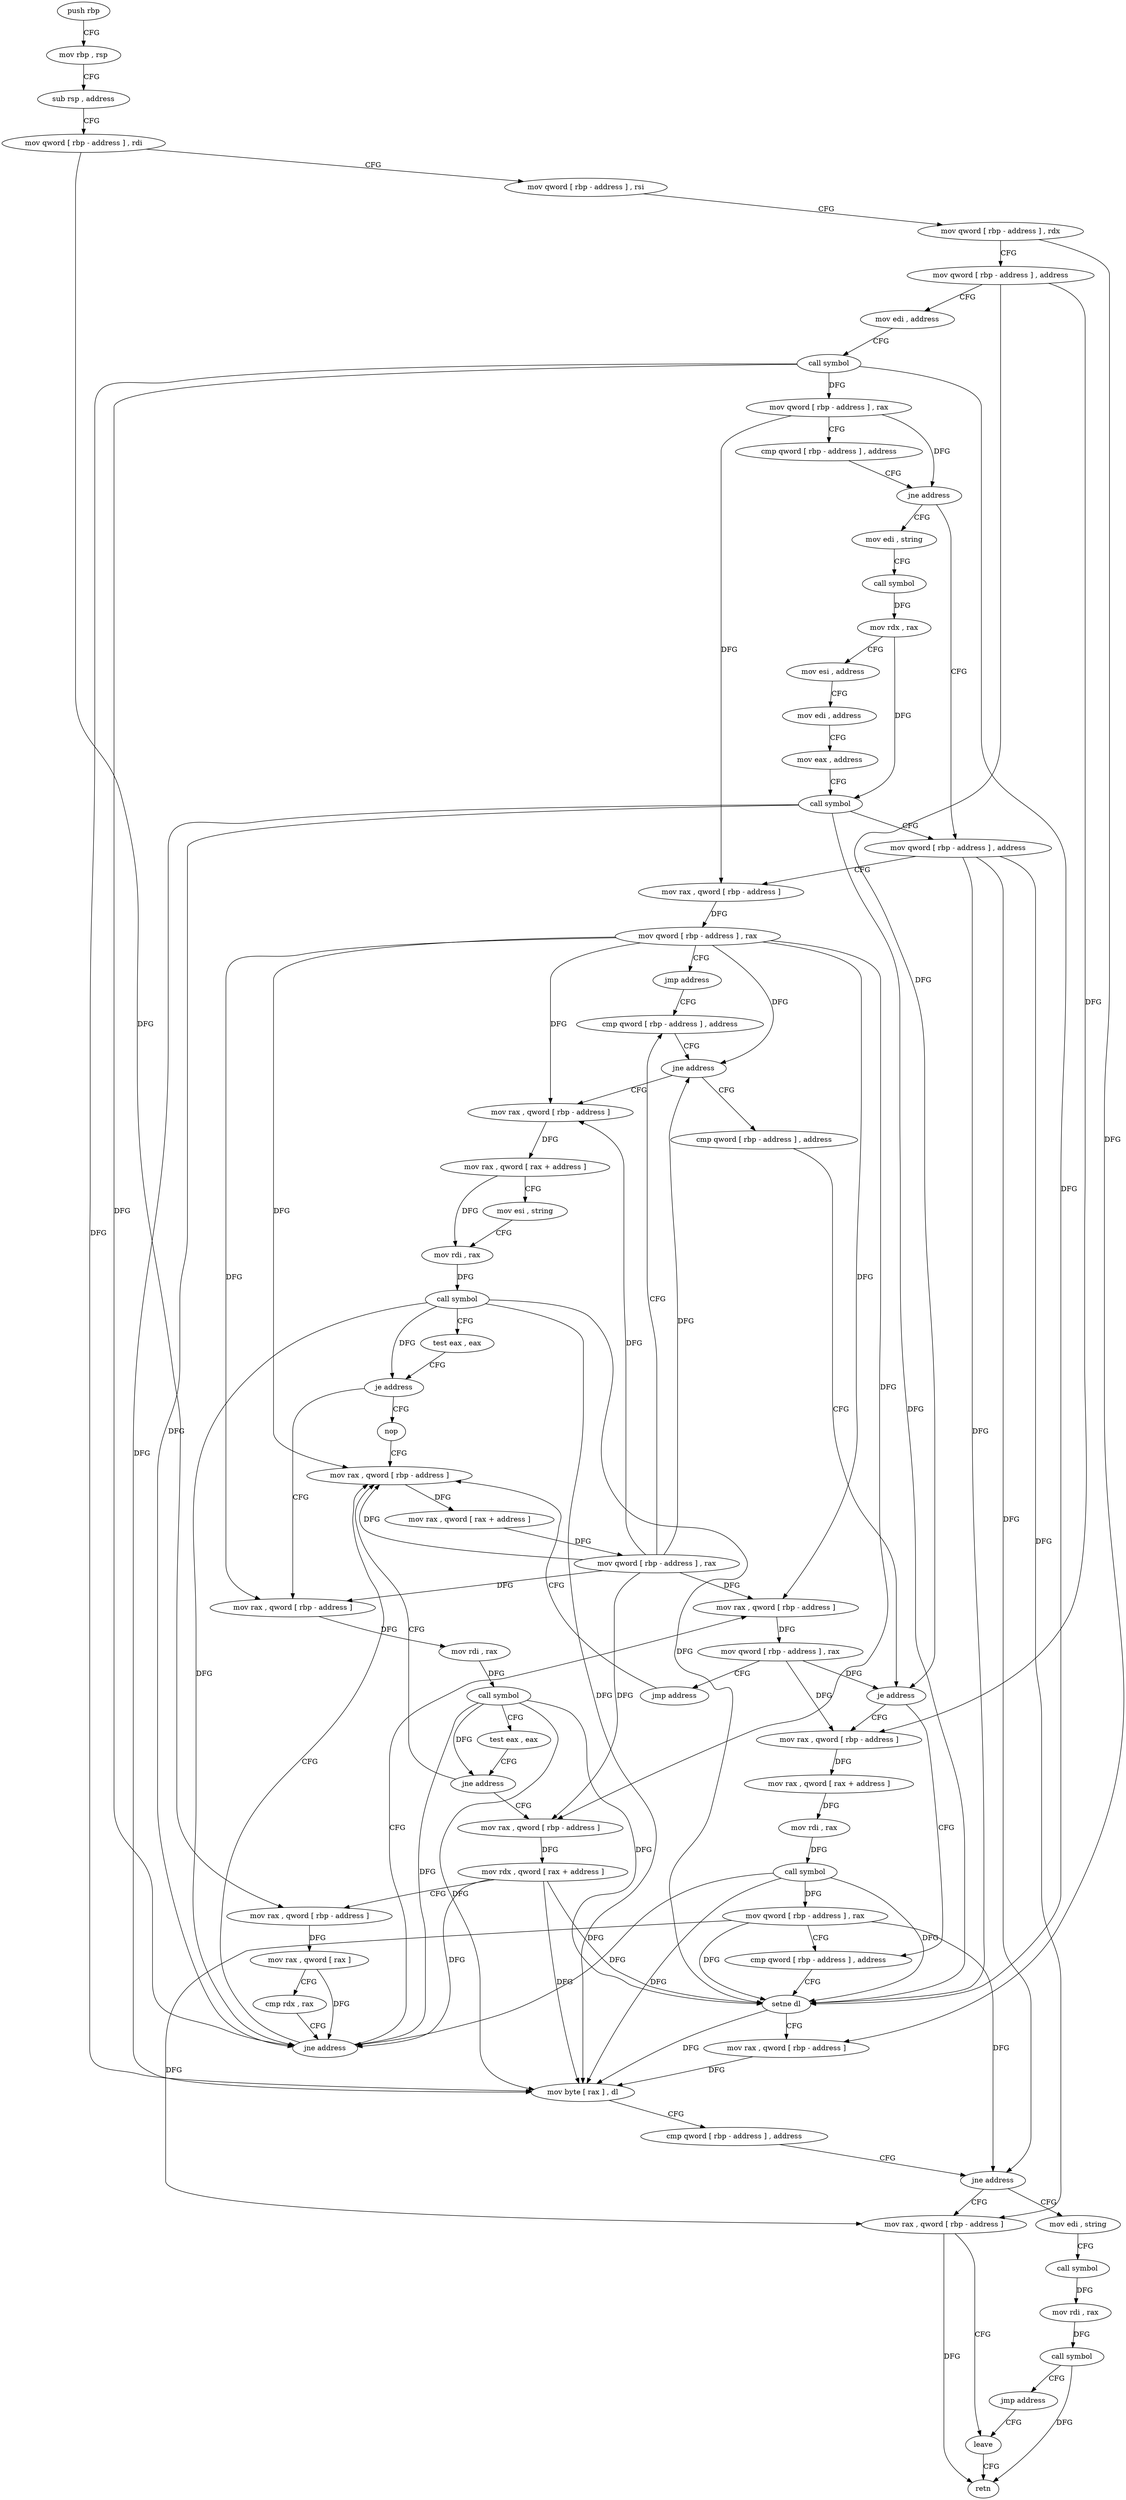 digraph "func" {
"4254602" [label = "push rbp" ]
"4254603" [label = "mov rbp , rsp" ]
"4254606" [label = "sub rsp , address" ]
"4254610" [label = "mov qword [ rbp - address ] , rdi" ]
"4254614" [label = "mov qword [ rbp - address ] , rsi" ]
"4254618" [label = "mov qword [ rbp - address ] , rdx" ]
"4254622" [label = "mov qword [ rbp - address ] , address" ]
"4254630" [label = "mov edi , address" ]
"4254635" [label = "call symbol" ]
"4254640" [label = "mov qword [ rbp - address ] , rax" ]
"4254644" [label = "cmp qword [ rbp - address ] , address" ]
"4254649" [label = "jne address" ]
"4254684" [label = "mov qword [ rbp - address ] , address" ]
"4254651" [label = "mov edi , string" ]
"4254692" [label = "mov rax , qword [ rbp - address ]" ]
"4254696" [label = "mov qword [ rbp - address ] , rax" ]
"4254700" [label = "jmp address" ]
"4254786" [label = "cmp qword [ rbp - address ] , address" ]
"4254656" [label = "call symbol" ]
"4254661" [label = "mov rdx , rax" ]
"4254664" [label = "mov esi , address" ]
"4254669" [label = "mov edi , address" ]
"4254674" [label = "mov eax , address" ]
"4254679" [label = "call symbol" ]
"4254791" [label = "jne address" ]
"4254702" [label = "mov rax , qword [ rbp - address ]" ]
"4254793" [label = "cmp qword [ rbp - address ] , address" ]
"4254706" [label = "mov rax , qword [ rax + address ]" ]
"4254710" [label = "mov esi , string" ]
"4254715" [label = "mov rdi , rax" ]
"4254718" [label = "call symbol" ]
"4254723" [label = "test eax , eax" ]
"4254725" [label = "je address" ]
"4254773" [label = "nop" ]
"4254727" [label = "mov rax , qword [ rbp - address ]" ]
"4254798" [label = "je address" ]
"4254820" [label = "cmp qword [ rbp - address ] , address" ]
"4254800" [label = "mov rax , qword [ rbp - address ]" ]
"4254774" [label = "mov rax , qword [ rbp - address ]" ]
"4254731" [label = "mov rdi , rax" ]
"4254734" [label = "call symbol" ]
"4254739" [label = "test eax , eax" ]
"4254741" [label = "jne address" ]
"4254743" [label = "mov rax , qword [ rbp - address ]" ]
"4254825" [label = "setne dl" ]
"4254828" [label = "mov rax , qword [ rbp - address ]" ]
"4254832" [label = "mov byte [ rax ] , dl" ]
"4254834" [label = "cmp qword [ rbp - address ] , address" ]
"4254839" [label = "jne address" ]
"4254861" [label = "mov rax , qword [ rbp - address ]" ]
"4254841" [label = "mov edi , string" ]
"4254804" [label = "mov rax , qword [ rax + address ]" ]
"4254808" [label = "mov rdi , rax" ]
"4254811" [label = "call symbol" ]
"4254816" [label = "mov qword [ rbp - address ] , rax" ]
"4254778" [label = "mov rax , qword [ rax + address ]" ]
"4254782" [label = "mov qword [ rbp - address ] , rax" ]
"4254747" [label = "mov rdx , qword [ rax + address ]" ]
"4254751" [label = "mov rax , qword [ rbp - address ]" ]
"4254755" [label = "mov rax , qword [ rax ]" ]
"4254758" [label = "cmp rdx , rax" ]
"4254761" [label = "jne address" ]
"4254763" [label = "mov rax , qword [ rbp - address ]" ]
"4254865" [label = "leave" ]
"4254846" [label = "call symbol" ]
"4254851" [label = "mov rdi , rax" ]
"4254854" [label = "call symbol" ]
"4254859" [label = "jmp address" ]
"4254767" [label = "mov qword [ rbp - address ] , rax" ]
"4254771" [label = "jmp address" ]
"4254866" [label = "retn" ]
"4254602" -> "4254603" [ label = "CFG" ]
"4254603" -> "4254606" [ label = "CFG" ]
"4254606" -> "4254610" [ label = "CFG" ]
"4254610" -> "4254614" [ label = "CFG" ]
"4254610" -> "4254751" [ label = "DFG" ]
"4254614" -> "4254618" [ label = "CFG" ]
"4254618" -> "4254622" [ label = "CFG" ]
"4254618" -> "4254828" [ label = "DFG" ]
"4254622" -> "4254630" [ label = "CFG" ]
"4254622" -> "4254798" [ label = "DFG" ]
"4254622" -> "4254800" [ label = "DFG" ]
"4254630" -> "4254635" [ label = "CFG" ]
"4254635" -> "4254640" [ label = "DFG" ]
"4254635" -> "4254825" [ label = "DFG" ]
"4254635" -> "4254832" [ label = "DFG" ]
"4254635" -> "4254761" [ label = "DFG" ]
"4254640" -> "4254644" [ label = "CFG" ]
"4254640" -> "4254649" [ label = "DFG" ]
"4254640" -> "4254692" [ label = "DFG" ]
"4254644" -> "4254649" [ label = "CFG" ]
"4254649" -> "4254684" [ label = "CFG" ]
"4254649" -> "4254651" [ label = "CFG" ]
"4254684" -> "4254692" [ label = "CFG" ]
"4254684" -> "4254825" [ label = "DFG" ]
"4254684" -> "4254839" [ label = "DFG" ]
"4254684" -> "4254861" [ label = "DFG" ]
"4254651" -> "4254656" [ label = "CFG" ]
"4254692" -> "4254696" [ label = "DFG" ]
"4254696" -> "4254700" [ label = "CFG" ]
"4254696" -> "4254791" [ label = "DFG" ]
"4254696" -> "4254702" [ label = "DFG" ]
"4254696" -> "4254727" [ label = "DFG" ]
"4254696" -> "4254774" [ label = "DFG" ]
"4254696" -> "4254743" [ label = "DFG" ]
"4254696" -> "4254763" [ label = "DFG" ]
"4254700" -> "4254786" [ label = "CFG" ]
"4254786" -> "4254791" [ label = "CFG" ]
"4254656" -> "4254661" [ label = "DFG" ]
"4254661" -> "4254664" [ label = "CFG" ]
"4254661" -> "4254679" [ label = "DFG" ]
"4254664" -> "4254669" [ label = "CFG" ]
"4254669" -> "4254674" [ label = "CFG" ]
"4254674" -> "4254679" [ label = "CFG" ]
"4254679" -> "4254684" [ label = "CFG" ]
"4254679" -> "4254825" [ label = "DFG" ]
"4254679" -> "4254832" [ label = "DFG" ]
"4254679" -> "4254761" [ label = "DFG" ]
"4254791" -> "4254702" [ label = "CFG" ]
"4254791" -> "4254793" [ label = "CFG" ]
"4254702" -> "4254706" [ label = "DFG" ]
"4254793" -> "4254798" [ label = "CFG" ]
"4254706" -> "4254710" [ label = "CFG" ]
"4254706" -> "4254715" [ label = "DFG" ]
"4254710" -> "4254715" [ label = "CFG" ]
"4254715" -> "4254718" [ label = "DFG" ]
"4254718" -> "4254723" [ label = "CFG" ]
"4254718" -> "4254725" [ label = "DFG" ]
"4254718" -> "4254825" [ label = "DFG" ]
"4254718" -> "4254832" [ label = "DFG" ]
"4254718" -> "4254761" [ label = "DFG" ]
"4254723" -> "4254725" [ label = "CFG" ]
"4254725" -> "4254773" [ label = "CFG" ]
"4254725" -> "4254727" [ label = "CFG" ]
"4254773" -> "4254774" [ label = "CFG" ]
"4254727" -> "4254731" [ label = "DFG" ]
"4254798" -> "4254820" [ label = "CFG" ]
"4254798" -> "4254800" [ label = "CFG" ]
"4254820" -> "4254825" [ label = "CFG" ]
"4254800" -> "4254804" [ label = "DFG" ]
"4254774" -> "4254778" [ label = "DFG" ]
"4254731" -> "4254734" [ label = "DFG" ]
"4254734" -> "4254739" [ label = "CFG" ]
"4254734" -> "4254741" [ label = "DFG" ]
"4254734" -> "4254825" [ label = "DFG" ]
"4254734" -> "4254832" [ label = "DFG" ]
"4254734" -> "4254761" [ label = "DFG" ]
"4254739" -> "4254741" [ label = "CFG" ]
"4254741" -> "4254774" [ label = "CFG" ]
"4254741" -> "4254743" [ label = "CFG" ]
"4254743" -> "4254747" [ label = "DFG" ]
"4254825" -> "4254828" [ label = "CFG" ]
"4254825" -> "4254832" [ label = "DFG" ]
"4254828" -> "4254832" [ label = "DFG" ]
"4254832" -> "4254834" [ label = "CFG" ]
"4254834" -> "4254839" [ label = "CFG" ]
"4254839" -> "4254861" [ label = "CFG" ]
"4254839" -> "4254841" [ label = "CFG" ]
"4254861" -> "4254865" [ label = "CFG" ]
"4254861" -> "4254866" [ label = "DFG" ]
"4254841" -> "4254846" [ label = "CFG" ]
"4254804" -> "4254808" [ label = "DFG" ]
"4254808" -> "4254811" [ label = "DFG" ]
"4254811" -> "4254816" [ label = "DFG" ]
"4254811" -> "4254832" [ label = "DFG" ]
"4254811" -> "4254825" [ label = "DFG" ]
"4254811" -> "4254761" [ label = "DFG" ]
"4254816" -> "4254820" [ label = "CFG" ]
"4254816" -> "4254825" [ label = "DFG" ]
"4254816" -> "4254839" [ label = "DFG" ]
"4254816" -> "4254861" [ label = "DFG" ]
"4254778" -> "4254782" [ label = "DFG" ]
"4254782" -> "4254786" [ label = "CFG" ]
"4254782" -> "4254791" [ label = "DFG" ]
"4254782" -> "4254702" [ label = "DFG" ]
"4254782" -> "4254727" [ label = "DFG" ]
"4254782" -> "4254774" [ label = "DFG" ]
"4254782" -> "4254743" [ label = "DFG" ]
"4254782" -> "4254763" [ label = "DFG" ]
"4254747" -> "4254751" [ label = "CFG" ]
"4254747" -> "4254832" [ label = "DFG" ]
"4254747" -> "4254825" [ label = "DFG" ]
"4254747" -> "4254761" [ label = "DFG" ]
"4254751" -> "4254755" [ label = "DFG" ]
"4254755" -> "4254758" [ label = "CFG" ]
"4254755" -> "4254761" [ label = "DFG" ]
"4254758" -> "4254761" [ label = "CFG" ]
"4254761" -> "4254774" [ label = "CFG" ]
"4254761" -> "4254763" [ label = "CFG" ]
"4254763" -> "4254767" [ label = "DFG" ]
"4254865" -> "4254866" [ label = "CFG" ]
"4254846" -> "4254851" [ label = "DFG" ]
"4254851" -> "4254854" [ label = "DFG" ]
"4254854" -> "4254859" [ label = "CFG" ]
"4254854" -> "4254866" [ label = "DFG" ]
"4254859" -> "4254865" [ label = "CFG" ]
"4254767" -> "4254771" [ label = "CFG" ]
"4254767" -> "4254798" [ label = "DFG" ]
"4254767" -> "4254800" [ label = "DFG" ]
"4254771" -> "4254774" [ label = "CFG" ]
}
